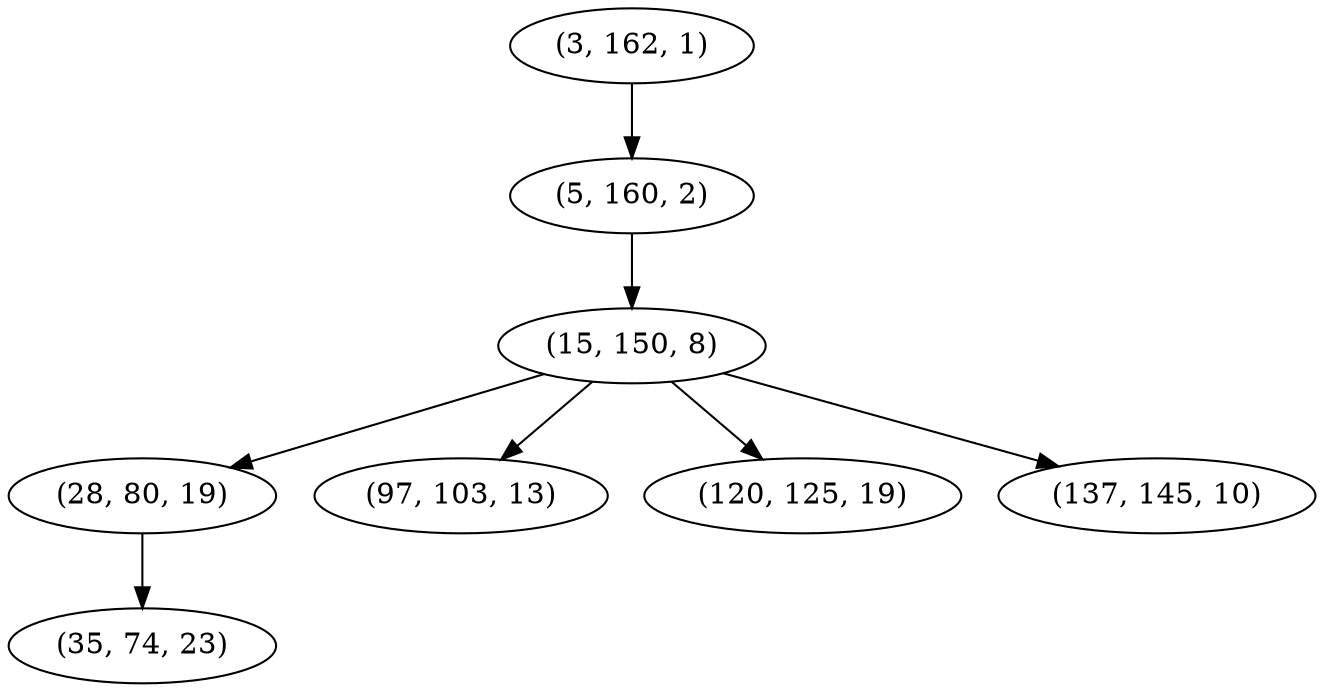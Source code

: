 digraph tree {
    "(3, 162, 1)";
    "(5, 160, 2)";
    "(15, 150, 8)";
    "(28, 80, 19)";
    "(35, 74, 23)";
    "(97, 103, 13)";
    "(120, 125, 19)";
    "(137, 145, 10)";
    "(3, 162, 1)" -> "(5, 160, 2)";
    "(5, 160, 2)" -> "(15, 150, 8)";
    "(15, 150, 8)" -> "(28, 80, 19)";
    "(15, 150, 8)" -> "(97, 103, 13)";
    "(15, 150, 8)" -> "(120, 125, 19)";
    "(15, 150, 8)" -> "(137, 145, 10)";
    "(28, 80, 19)" -> "(35, 74, 23)";
}
